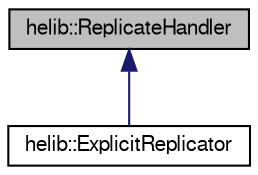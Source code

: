 digraph "helib::ReplicateHandler"
{
  edge [fontname="FreeSans",fontsize="10",labelfontname="FreeSans",labelfontsize="10"];
  node [fontname="FreeSans",fontsize="10",shape=record];
  Node0 [label="helib::ReplicateHandler",height=0.2,width=0.4,color="black", fillcolor="grey75", style="filled", fontcolor="black"];
  Node0 -> Node1 [dir="back",color="midnightblue",fontsize="10",style="solid"];
  Node1 [label="helib::ExplicitReplicator",height=0.2,width=0.4,color="black", fillcolor="white", style="filled",URL="$classhelib_1_1_explicit_replicator.html",tooltip="An implementation of ReplicateHandler that explicitly returns all the replicated ciphertexts in one b..."];
}
